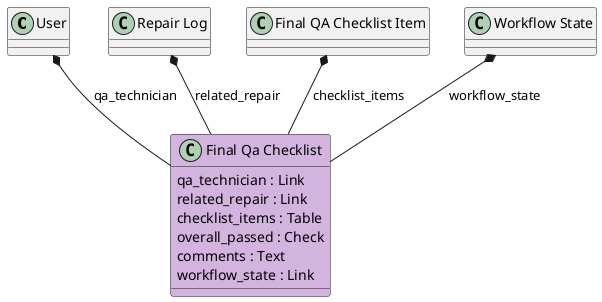 @startuml
"User" *-- "Final Qa Checklist" : qa_technician
"Repair Log" *-- "Final Qa Checklist" : related_repair
"Final QA Checklist Item" *-- "Final Qa Checklist" : checklist_items
"Workflow State" *-- "Final Qa Checklist" : workflow_state
class "Final Qa Checklist" #D2B4DE {
  qa_technician : Link
  related_repair : Link
  checklist_items : Table
  overall_passed : Check
  comments : Text
  workflow_state : Link
}
@enduml